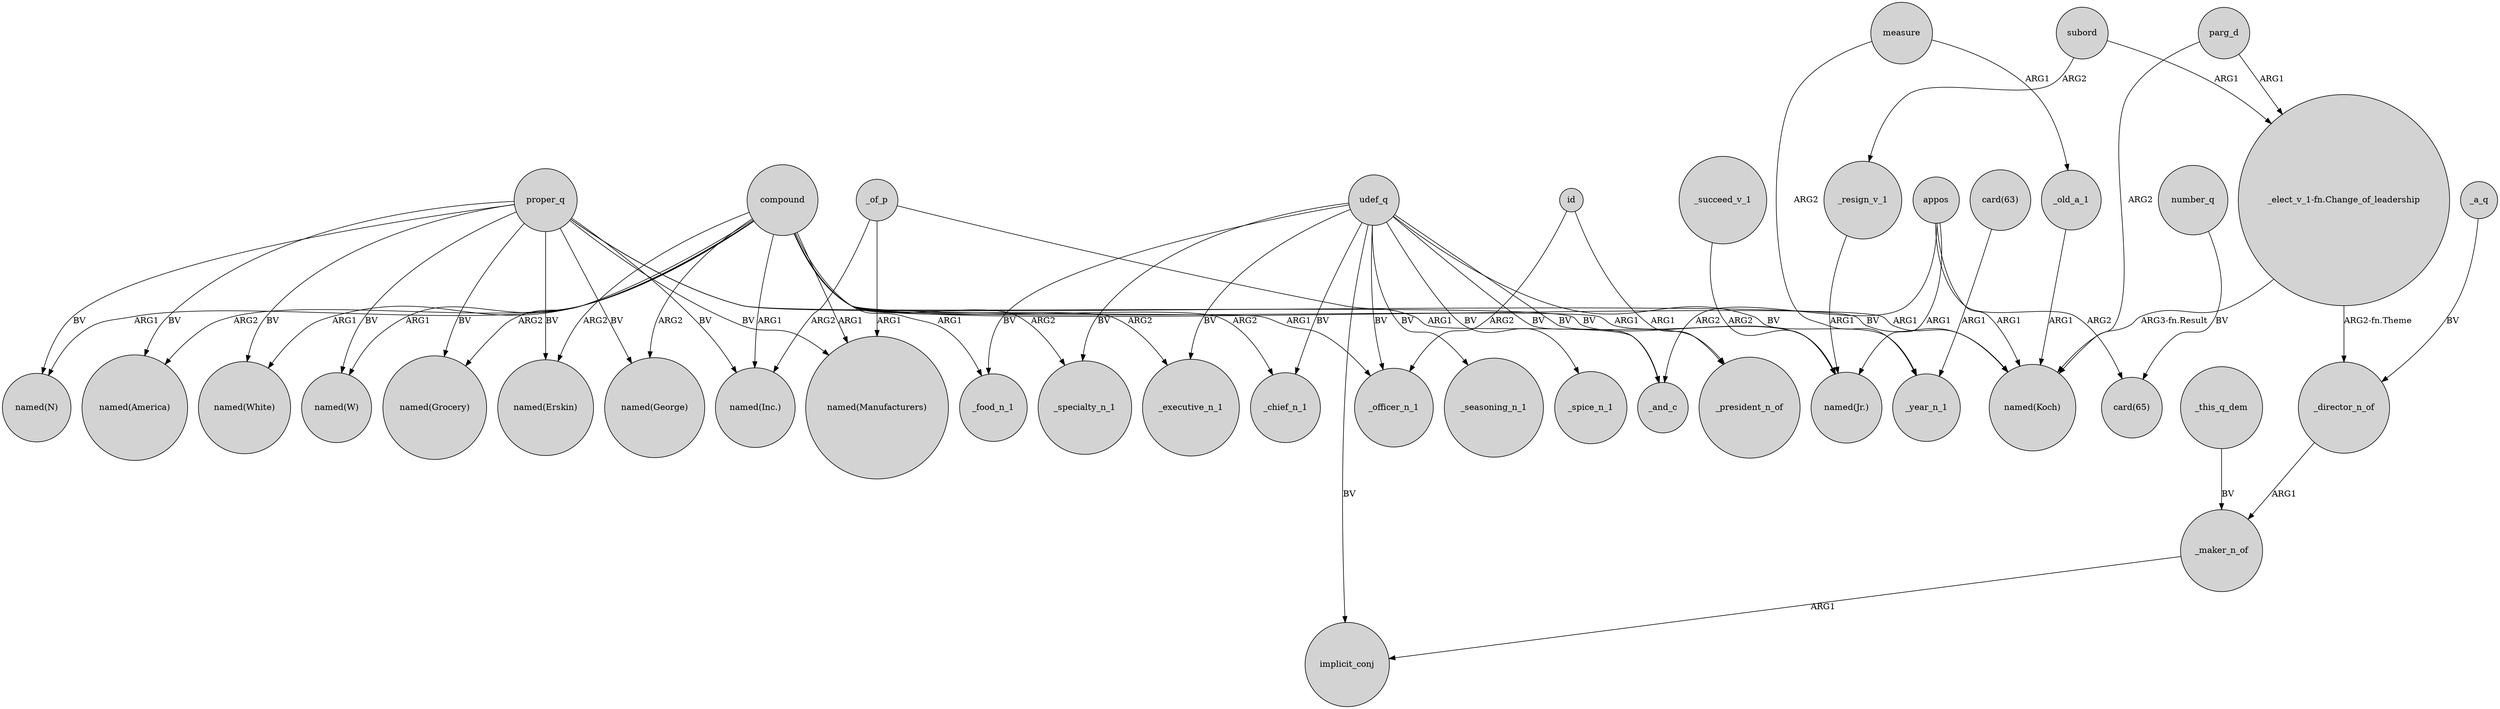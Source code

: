 digraph {
	node [shape=circle style=filled]
	_resign_v_1 -> "named(Jr.)" [label=ARG1]
	proper_q -> "named(Inc.)" [label=BV]
	compound -> "named(N)" [label=ARG1]
	udef_q -> _specialty_n_1 [label=BV]
	proper_q -> "named(Koch)" [label=BV]
	appos -> "named(Jr.)" [label=ARG1]
	measure -> _year_n_1 [label=ARG2]
	udef_q -> _executive_n_1 [label=BV]
	proper_q -> "named(W)" [label=BV]
	appos -> "named(Koch)" [label=ARG1]
	_maker_n_of -> implicit_conj [label=ARG1]
	parg_d -> "named(Koch)" [label=ARG2]
	id -> _president_n_of [label=ARG1]
	compound -> "named(Jr.)" [label=ARG1]
	compound -> "named(George)" [label=ARG2]
	proper_q -> "named(Manufacturers)" [label=BV]
	_director_n_of -> _maker_n_of [label=ARG1]
	udef_q -> _seasoning_n_1 [label=BV]
	parg_d -> "_elect_v_1-fn.Change_of_leadership" [label=ARG1]
	_old_a_1 -> "named(Koch)" [label=ARG1]
	udef_q -> implicit_conj [label=BV]
	udef_q -> _food_n_1 [label=BV]
	subord -> _resign_v_1 [label=ARG2]
	"_elect_v_1-fn.Change_of_leadership" -> "named(Koch)" [label="ARG3-fn.Result"]
	compound -> _chief_n_1 [label=ARG2]
	measure -> _old_a_1 [label=ARG1]
	compound -> _officer_n_1 [label=ARG1]
	number_q -> "card(65)" [label=BV]
	compound -> "named(Erskin)" [label=ARG2]
	proper_q -> "named(White)" [label=BV]
	proper_q -> "named(Jr.)" [label=BV]
	appos -> _and_c [label=ARG2]
	compound -> "named(W)" [label=ARG1]
	udef_q -> _president_n_of [label=BV]
	id -> _officer_n_1 [label=ARG2]
	udef_q -> _chief_n_1 [label=BV]
	compound -> "named(Manufacturers)" [label=ARG1]
	proper_q -> "named(N)" [label=BV]
	udef_q -> _officer_n_1 [label=BV]
	_a_q -> _director_n_of [label=BV]
	compound -> _food_n_1 [label=ARG1]
	proper_q -> "named(George)" [label=BV]
	compound -> "named(Koch)" [label=ARG1]
	_of_p -> _and_c [label=ARG1]
	appos -> "card(65)" [label=ARG2]
	"_elect_v_1-fn.Change_of_leadership" -> _director_n_of [label="ARG2-fn.Theme"]
	compound -> "named(America)" [label=ARG2]
	_this_q_dem -> _maker_n_of [label=BV]
	compound -> _specialty_n_1 [label=ARG2]
	udef_q -> _spice_n_1 [label=BV]
	udef_q -> _year_n_1 [label=BV]
	"card(63)" -> _year_n_1 [label=ARG1]
	compound -> "named(Grocery)" [label=ARG2]
	subord -> "_elect_v_1-fn.Change_of_leadership" [label=ARG1]
	_succeed_v_1 -> "named(Jr.)" [label=ARG2]
	_of_p -> "named(Inc.)" [label=ARG2]
	proper_q -> "named(Erskin)" [label=BV]
	udef_q -> _and_c [label=BV]
	compound -> _executive_n_1 [label=ARG2]
	_of_p -> "named(Manufacturers)" [label=ARG1]
	compound -> "named(White)" [label=ARG1]
	proper_q -> "named(America)" [label=BV]
	proper_q -> "named(Grocery)" [label=BV]
	compound -> "named(Inc.)" [label=ARG1]
}
